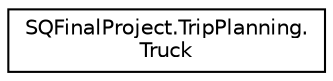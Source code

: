 digraph "Graphical Class Hierarchy"
{
 // LATEX_PDF_SIZE
  edge [fontname="Helvetica",fontsize="10",labelfontname="Helvetica",labelfontsize="10"];
  node [fontname="Helvetica",fontsize="10",shape=record];
  rankdir="LR";
  Node0 [label="SQFinalProject.TripPlanning.\lTruck",height=0.2,width=0.4,color="black", fillcolor="white", style="filled",URL="$class_s_q_final_project_1_1_trip_planning_1_1_truck.html",tooltip=" "];
}
